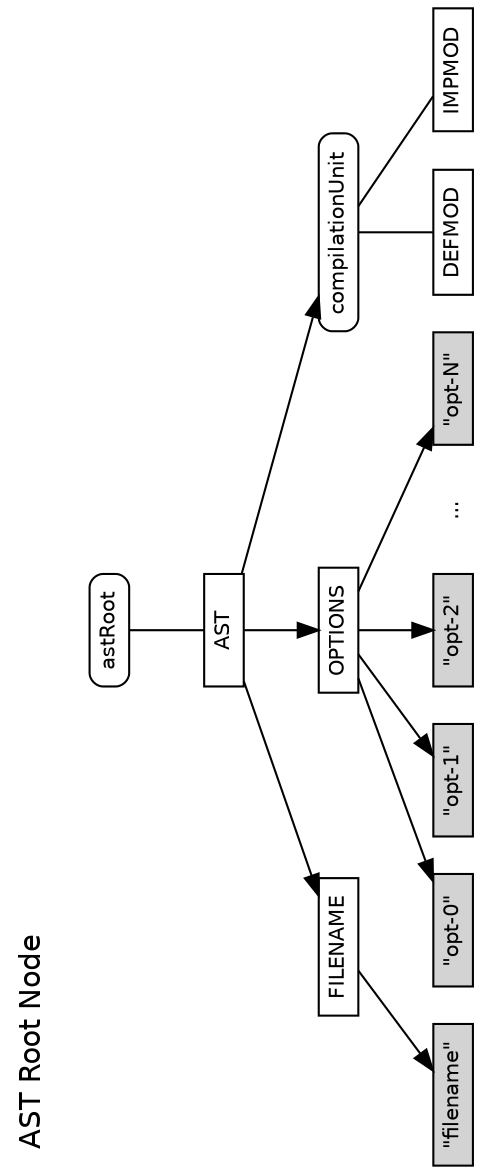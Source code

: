 /* M2C/M2J/M2Sharp -- Modula-2 Compiler Suite
 *
 * Copyright (c) 2016 The Modula-2 Software Foundation
 *
 * Author & Maintainer: Benjamin Kowarsch <org.m2sf>
 *
 * @synopsis
 *
 * The M2C/M2J/M2Sharp compilers are multi-dialect Modula-2 translators and
 * compilers targeting C99, Java/JVM and C#/CLR respectively. The compilers
 * support the dialects described in the 3rd and 4th editions of Niklaus
 * Wirth's book "Programming in Modula-2" (PIM) published by Springer Verlag,
 * and an extended mode with select features from the revised language by
 * B.Kowarsch and R.Sutcliffe "Modula-2 Revision 2010" (M2R10).
 *
 * In translator mode, Modula-2 source is translated to C, Java or C# source
 * files respectively. In compiler mode, Modula-2 is compiled via C, Java or
 * C# source files to object code or executables using the host system's
 * C, Java or C# compiler.
 *
 * The compilers use a common abstract syntax tree (AST) specification.
 *
 * @repository
 *
 * https://github.com/m2sf/m2-ast-node-diagrams
 *
 * @file
 *
 * root.dot
 *
 * Graviz DOT file to generate the AST diagram for the AST root node.
 *
 * @license
 *
 * This is free software: you can redistribute and/or modify it under the
 * terms of the GNU Lesser General Public License (LGPL) either version 2.1
 * or at your choice version 3 as published by the Free Software Foundation.
 * However, you may not alter the copyright, author and license information.
 *
 * It is distributed in the hope that it will be useful,  but WITHOUT
 * ANY WARRANTY; without even the implied warranty of MERCHANTABILITY or
 * FITNESS FOR A PARTICULAR PURPOSE.  Read the license for more details.
 *
 * You should have received a copy of the GNU Lesser General Public License.
 * If not, see <https://www.gnu.org/copyleft/lesser.html>.
 *
 * NB: Components in the domain part of email addresses are in reverse order.
 */

/*** AST Root Node ***/

digraph AST {
  graph [orientation=landscape,fontname=helvetica];
  node [fontname=helvetica,fontsize=10,shape=box, height=0.25];
  
  labelloc="t";
  labeljust="l";
  label = "AST Root Node\n\n";
  
  node [style=solid];
  edge [arrowhead=none];
  astRoot -> AST;
  astRoot [style=rounded];
  edge [arrowhead=normal];
  
  AST -> { FILENAME OPTIONS compilationUnit };
  compilationUnit [style=rounded];
  node [style=filled,fillcolor=lightgrey];
  FILENAME -> { "\"filename\"" };
  
  node [style=filled,fillcolor=lightgrey];
  OPTIONS -> { opt0 opt1 opt2 };
  edge [style=invis]; node [width=0]; nodesep=0;
  OPTIONS -> ellipsis;
  edge [style=solid]; node [width=0.75]; nodesep=0.25;
  OPTIONS -> optN;
  opt0 [label="\"opt-0\""];
  opt1 [label="\"opt-1\""];
  opt2 [label="\"opt-2\""];
  ellipsis [label="..."];
  ellipsis [shape=none,fillcolor=none];
  optN [label="\"opt-N\""];
  
  node [style=solid,fillcolor=none];
  edge [arrowhead=none];
  compilationUnit -> { DEFMOD IMPMOD };
}

/* END OF FILE */